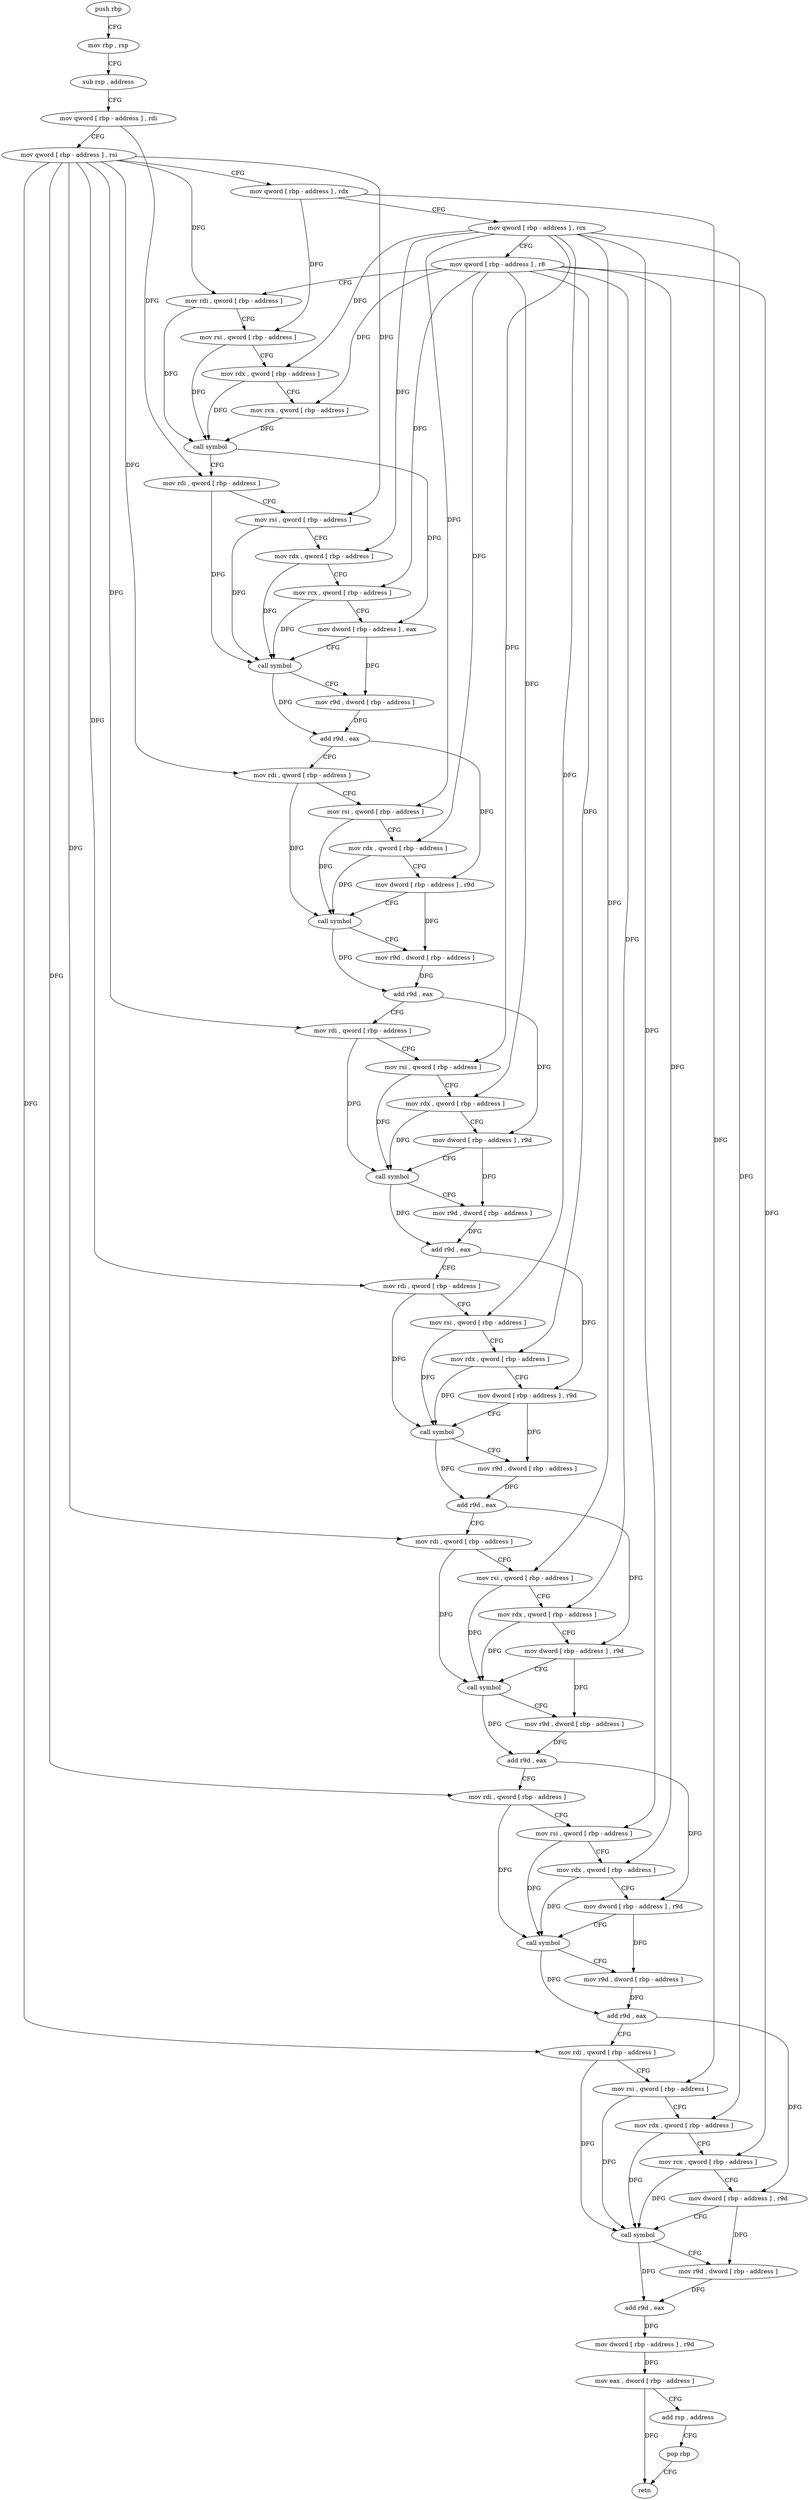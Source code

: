 digraph "func" {
"131040" [label = "push rbp" ]
"131041" [label = "mov rbp , rsp" ]
"131044" [label = "sub rsp , address" ]
"131048" [label = "mov qword [ rbp - address ] , rdi" ]
"131052" [label = "mov qword [ rbp - address ] , rsi" ]
"131056" [label = "mov qword [ rbp - address ] , rdx" ]
"131060" [label = "mov qword [ rbp - address ] , rcx" ]
"131064" [label = "mov qword [ rbp - address ] , r8" ]
"131068" [label = "mov rdi , qword [ rbp - address ]" ]
"131072" [label = "mov rsi , qword [ rbp - address ]" ]
"131076" [label = "mov rdx , qword [ rbp - address ]" ]
"131080" [label = "mov rcx , qword [ rbp - address ]" ]
"131084" [label = "call symbol" ]
"131089" [label = "mov rdi , qword [ rbp - address ]" ]
"131093" [label = "mov rsi , qword [ rbp - address ]" ]
"131097" [label = "mov rdx , qword [ rbp - address ]" ]
"131101" [label = "mov rcx , qword [ rbp - address ]" ]
"131105" [label = "mov dword [ rbp - address ] , eax" ]
"131108" [label = "call symbol" ]
"131113" [label = "mov r9d , dword [ rbp - address ]" ]
"131117" [label = "add r9d , eax" ]
"131120" [label = "mov rdi , qword [ rbp - address ]" ]
"131124" [label = "mov rsi , qword [ rbp - address ]" ]
"131128" [label = "mov rdx , qword [ rbp - address ]" ]
"131132" [label = "mov dword [ rbp - address ] , r9d" ]
"131136" [label = "call symbol" ]
"131141" [label = "mov r9d , dword [ rbp - address ]" ]
"131145" [label = "add r9d , eax" ]
"131148" [label = "mov rdi , qword [ rbp - address ]" ]
"131152" [label = "mov rsi , qword [ rbp - address ]" ]
"131156" [label = "mov rdx , qword [ rbp - address ]" ]
"131160" [label = "mov dword [ rbp - address ] , r9d" ]
"131164" [label = "call symbol" ]
"131169" [label = "mov r9d , dword [ rbp - address ]" ]
"131173" [label = "add r9d , eax" ]
"131176" [label = "mov rdi , qword [ rbp - address ]" ]
"131180" [label = "mov rsi , qword [ rbp - address ]" ]
"131184" [label = "mov rdx , qword [ rbp - address ]" ]
"131188" [label = "mov dword [ rbp - address ] , r9d" ]
"131192" [label = "call symbol" ]
"131197" [label = "mov r9d , dword [ rbp - address ]" ]
"131201" [label = "add r9d , eax" ]
"131204" [label = "mov rdi , qword [ rbp - address ]" ]
"131208" [label = "mov rsi , qword [ rbp - address ]" ]
"131212" [label = "mov rdx , qword [ rbp - address ]" ]
"131216" [label = "mov dword [ rbp - address ] , r9d" ]
"131220" [label = "call symbol" ]
"131225" [label = "mov r9d , dword [ rbp - address ]" ]
"131229" [label = "add r9d , eax" ]
"131232" [label = "mov rdi , qword [ rbp - address ]" ]
"131236" [label = "mov rsi , qword [ rbp - address ]" ]
"131240" [label = "mov rdx , qword [ rbp - address ]" ]
"131244" [label = "mov dword [ rbp - address ] , r9d" ]
"131248" [label = "call symbol" ]
"131253" [label = "mov r9d , dword [ rbp - address ]" ]
"131257" [label = "add r9d , eax" ]
"131260" [label = "mov rdi , qword [ rbp - address ]" ]
"131264" [label = "mov rsi , qword [ rbp - address ]" ]
"131268" [label = "mov rdx , qword [ rbp - address ]" ]
"131272" [label = "mov rcx , qword [ rbp - address ]" ]
"131276" [label = "mov dword [ rbp - address ] , r9d" ]
"131280" [label = "call symbol" ]
"131285" [label = "mov r9d , dword [ rbp - address ]" ]
"131289" [label = "add r9d , eax" ]
"131292" [label = "mov dword [ rbp - address ] , r9d" ]
"131296" [label = "mov eax , dword [ rbp - address ]" ]
"131299" [label = "add rsp , address" ]
"131303" [label = "pop rbp" ]
"131304" [label = "retn" ]
"131040" -> "131041" [ label = "CFG" ]
"131041" -> "131044" [ label = "CFG" ]
"131044" -> "131048" [ label = "CFG" ]
"131048" -> "131052" [ label = "CFG" ]
"131048" -> "131089" [ label = "DFG" ]
"131052" -> "131056" [ label = "CFG" ]
"131052" -> "131068" [ label = "DFG" ]
"131052" -> "131093" [ label = "DFG" ]
"131052" -> "131120" [ label = "DFG" ]
"131052" -> "131148" [ label = "DFG" ]
"131052" -> "131176" [ label = "DFG" ]
"131052" -> "131204" [ label = "DFG" ]
"131052" -> "131232" [ label = "DFG" ]
"131052" -> "131260" [ label = "DFG" ]
"131056" -> "131060" [ label = "CFG" ]
"131056" -> "131072" [ label = "DFG" ]
"131056" -> "131264" [ label = "DFG" ]
"131060" -> "131064" [ label = "CFG" ]
"131060" -> "131076" [ label = "DFG" ]
"131060" -> "131097" [ label = "DFG" ]
"131060" -> "131124" [ label = "DFG" ]
"131060" -> "131152" [ label = "DFG" ]
"131060" -> "131180" [ label = "DFG" ]
"131060" -> "131208" [ label = "DFG" ]
"131060" -> "131236" [ label = "DFG" ]
"131060" -> "131268" [ label = "DFG" ]
"131064" -> "131068" [ label = "CFG" ]
"131064" -> "131080" [ label = "DFG" ]
"131064" -> "131101" [ label = "DFG" ]
"131064" -> "131128" [ label = "DFG" ]
"131064" -> "131156" [ label = "DFG" ]
"131064" -> "131184" [ label = "DFG" ]
"131064" -> "131212" [ label = "DFG" ]
"131064" -> "131240" [ label = "DFG" ]
"131064" -> "131272" [ label = "DFG" ]
"131068" -> "131072" [ label = "CFG" ]
"131068" -> "131084" [ label = "DFG" ]
"131072" -> "131076" [ label = "CFG" ]
"131072" -> "131084" [ label = "DFG" ]
"131076" -> "131080" [ label = "CFG" ]
"131076" -> "131084" [ label = "DFG" ]
"131080" -> "131084" [ label = "DFG" ]
"131084" -> "131089" [ label = "CFG" ]
"131084" -> "131105" [ label = "DFG" ]
"131089" -> "131093" [ label = "CFG" ]
"131089" -> "131108" [ label = "DFG" ]
"131093" -> "131097" [ label = "CFG" ]
"131093" -> "131108" [ label = "DFG" ]
"131097" -> "131101" [ label = "CFG" ]
"131097" -> "131108" [ label = "DFG" ]
"131101" -> "131105" [ label = "CFG" ]
"131101" -> "131108" [ label = "DFG" ]
"131105" -> "131108" [ label = "CFG" ]
"131105" -> "131113" [ label = "DFG" ]
"131108" -> "131113" [ label = "CFG" ]
"131108" -> "131117" [ label = "DFG" ]
"131113" -> "131117" [ label = "DFG" ]
"131117" -> "131120" [ label = "CFG" ]
"131117" -> "131132" [ label = "DFG" ]
"131120" -> "131124" [ label = "CFG" ]
"131120" -> "131136" [ label = "DFG" ]
"131124" -> "131128" [ label = "CFG" ]
"131124" -> "131136" [ label = "DFG" ]
"131128" -> "131132" [ label = "CFG" ]
"131128" -> "131136" [ label = "DFG" ]
"131132" -> "131136" [ label = "CFG" ]
"131132" -> "131141" [ label = "DFG" ]
"131136" -> "131141" [ label = "CFG" ]
"131136" -> "131145" [ label = "DFG" ]
"131141" -> "131145" [ label = "DFG" ]
"131145" -> "131148" [ label = "CFG" ]
"131145" -> "131160" [ label = "DFG" ]
"131148" -> "131152" [ label = "CFG" ]
"131148" -> "131164" [ label = "DFG" ]
"131152" -> "131156" [ label = "CFG" ]
"131152" -> "131164" [ label = "DFG" ]
"131156" -> "131160" [ label = "CFG" ]
"131156" -> "131164" [ label = "DFG" ]
"131160" -> "131164" [ label = "CFG" ]
"131160" -> "131169" [ label = "DFG" ]
"131164" -> "131169" [ label = "CFG" ]
"131164" -> "131173" [ label = "DFG" ]
"131169" -> "131173" [ label = "DFG" ]
"131173" -> "131176" [ label = "CFG" ]
"131173" -> "131188" [ label = "DFG" ]
"131176" -> "131180" [ label = "CFG" ]
"131176" -> "131192" [ label = "DFG" ]
"131180" -> "131184" [ label = "CFG" ]
"131180" -> "131192" [ label = "DFG" ]
"131184" -> "131188" [ label = "CFG" ]
"131184" -> "131192" [ label = "DFG" ]
"131188" -> "131192" [ label = "CFG" ]
"131188" -> "131197" [ label = "DFG" ]
"131192" -> "131197" [ label = "CFG" ]
"131192" -> "131201" [ label = "DFG" ]
"131197" -> "131201" [ label = "DFG" ]
"131201" -> "131204" [ label = "CFG" ]
"131201" -> "131216" [ label = "DFG" ]
"131204" -> "131208" [ label = "CFG" ]
"131204" -> "131220" [ label = "DFG" ]
"131208" -> "131212" [ label = "CFG" ]
"131208" -> "131220" [ label = "DFG" ]
"131212" -> "131216" [ label = "CFG" ]
"131212" -> "131220" [ label = "DFG" ]
"131216" -> "131220" [ label = "CFG" ]
"131216" -> "131225" [ label = "DFG" ]
"131220" -> "131225" [ label = "CFG" ]
"131220" -> "131229" [ label = "DFG" ]
"131225" -> "131229" [ label = "DFG" ]
"131229" -> "131232" [ label = "CFG" ]
"131229" -> "131244" [ label = "DFG" ]
"131232" -> "131236" [ label = "CFG" ]
"131232" -> "131248" [ label = "DFG" ]
"131236" -> "131240" [ label = "CFG" ]
"131236" -> "131248" [ label = "DFG" ]
"131240" -> "131244" [ label = "CFG" ]
"131240" -> "131248" [ label = "DFG" ]
"131244" -> "131248" [ label = "CFG" ]
"131244" -> "131253" [ label = "DFG" ]
"131248" -> "131253" [ label = "CFG" ]
"131248" -> "131257" [ label = "DFG" ]
"131253" -> "131257" [ label = "DFG" ]
"131257" -> "131260" [ label = "CFG" ]
"131257" -> "131276" [ label = "DFG" ]
"131260" -> "131264" [ label = "CFG" ]
"131260" -> "131280" [ label = "DFG" ]
"131264" -> "131268" [ label = "CFG" ]
"131264" -> "131280" [ label = "DFG" ]
"131268" -> "131272" [ label = "CFG" ]
"131268" -> "131280" [ label = "DFG" ]
"131272" -> "131276" [ label = "CFG" ]
"131272" -> "131280" [ label = "DFG" ]
"131276" -> "131280" [ label = "CFG" ]
"131276" -> "131285" [ label = "DFG" ]
"131280" -> "131285" [ label = "CFG" ]
"131280" -> "131289" [ label = "DFG" ]
"131285" -> "131289" [ label = "DFG" ]
"131289" -> "131292" [ label = "DFG" ]
"131292" -> "131296" [ label = "DFG" ]
"131296" -> "131299" [ label = "CFG" ]
"131296" -> "131304" [ label = "DFG" ]
"131299" -> "131303" [ label = "CFG" ]
"131303" -> "131304" [ label = "CFG" ]
}
